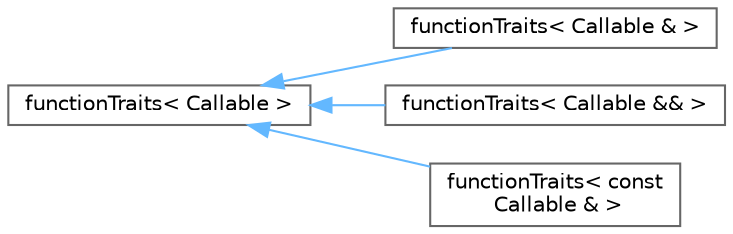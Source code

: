 digraph "类继承关系图"
{
 // LATEX_PDF_SIZE
  bgcolor="transparent";
  edge [fontname=Helvetica,fontsize=10,labelfontname=Helvetica,labelfontsize=10];
  node [fontname=Helvetica,fontsize=10,shape=box,height=0.2,width=0.4];
  rankdir="LR";
  Node0 [id="Node000000",label="functionTraits\< Callable \>",height=0.2,width=0.4,color="grey40", fillcolor="white", style="filled",URL="$struct_async_1_1function_traits.html",tooltip="函数特征模板类。"];
  Node0 -> Node1 [id="edge267_Node000000_Node000001",dir="back",color="steelblue1",style="solid",tooltip=" "];
  Node1 [id="Node000001",label="functionTraits\< Callable & \>",height=0.2,width=0.4,color="grey40", fillcolor="white", style="filled",URL="$struct_async_1_1function_traits_3_01_callable_01_6_01_4.html",tooltip=" "];
  Node0 -> Node2 [id="edge268_Node000000_Node000002",dir="back",color="steelblue1",style="solid",tooltip=" "];
  Node2 [id="Node000002",label="functionTraits\< Callable && \>",height=0.2,width=0.4,color="grey40", fillcolor="white", style="filled",URL="$struct_async_1_1function_traits_3_01_callable_01_6_6_01_4.html",tooltip=" "];
  Node0 -> Node3 [id="edge269_Node000000_Node000003",dir="back",color="steelblue1",style="solid",tooltip=" "];
  Node3 [id="Node000003",label="functionTraits\< const\l Callable & \>",height=0.2,width=0.4,color="grey40", fillcolor="white", style="filled",URL="$struct_async_1_1function_traits_3_01const_01_callable_01_6_01_4.html",tooltip=" "];
}
